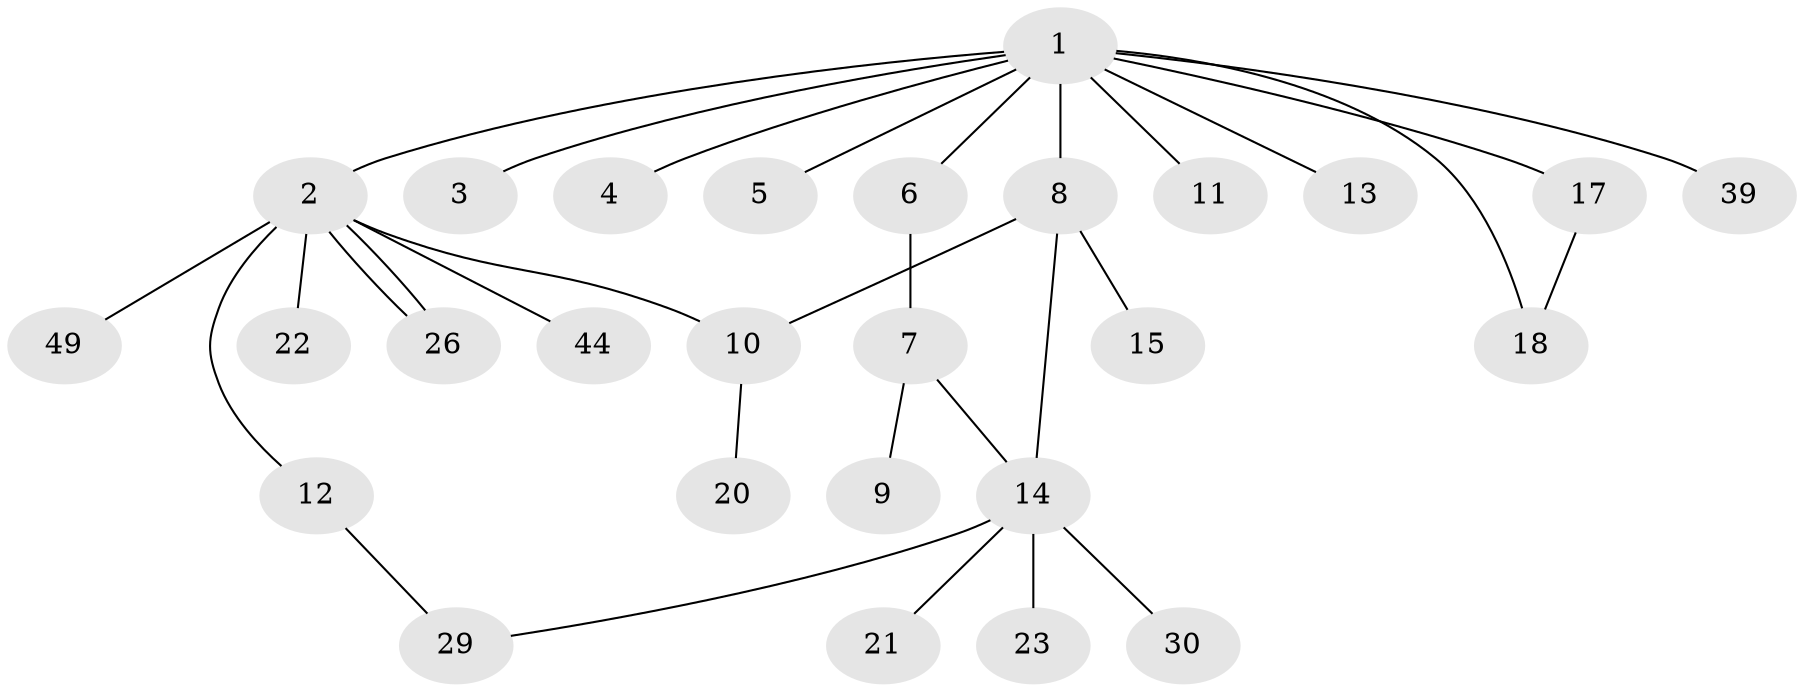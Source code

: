 // original degree distribution, {11: 0.01818181818181818, 8: 0.01818181818181818, 1: 0.5636363636363636, 2: 0.2, 3: 0.10909090909090909, 7: 0.03636363636363636, 6: 0.01818181818181818, 5: 0.03636363636363636}
// Generated by graph-tools (version 1.1) at 2025/14/03/09/25 04:14:24]
// undirected, 27 vertices, 31 edges
graph export_dot {
graph [start="1"]
  node [color=gray90,style=filled];
  1;
  2;
  3;
  4;
  5 [super="+51"];
  6;
  7;
  8 [super="+19+53+24"];
  9;
  10 [super="+27+42+46+40"];
  11;
  12 [super="+25+32+43+45+50"];
  13;
  14 [super="+16+36"];
  15;
  17;
  18 [super="+33"];
  20;
  21;
  22;
  23 [super="+35+54+38"];
  26 [super="+55"];
  29 [super="+37"];
  30;
  39;
  44;
  49;
  1 -- 2;
  1 -- 3;
  1 -- 4;
  1 -- 5;
  1 -- 6;
  1 -- 8;
  1 -- 11;
  1 -- 13;
  1 -- 17;
  1 -- 39;
  1 -- 18;
  2 -- 10;
  2 -- 12;
  2 -- 22;
  2 -- 26;
  2 -- 26;
  2 -- 44;
  2 -- 49;
  6 -- 7;
  7 -- 9;
  7 -- 14;
  8 -- 14;
  8 -- 15;
  8 -- 10;
  10 -- 20;
  12 -- 29;
  14 -- 23 [weight=2];
  14 -- 21;
  14 -- 30;
  14 -- 29;
  17 -- 18;
}
